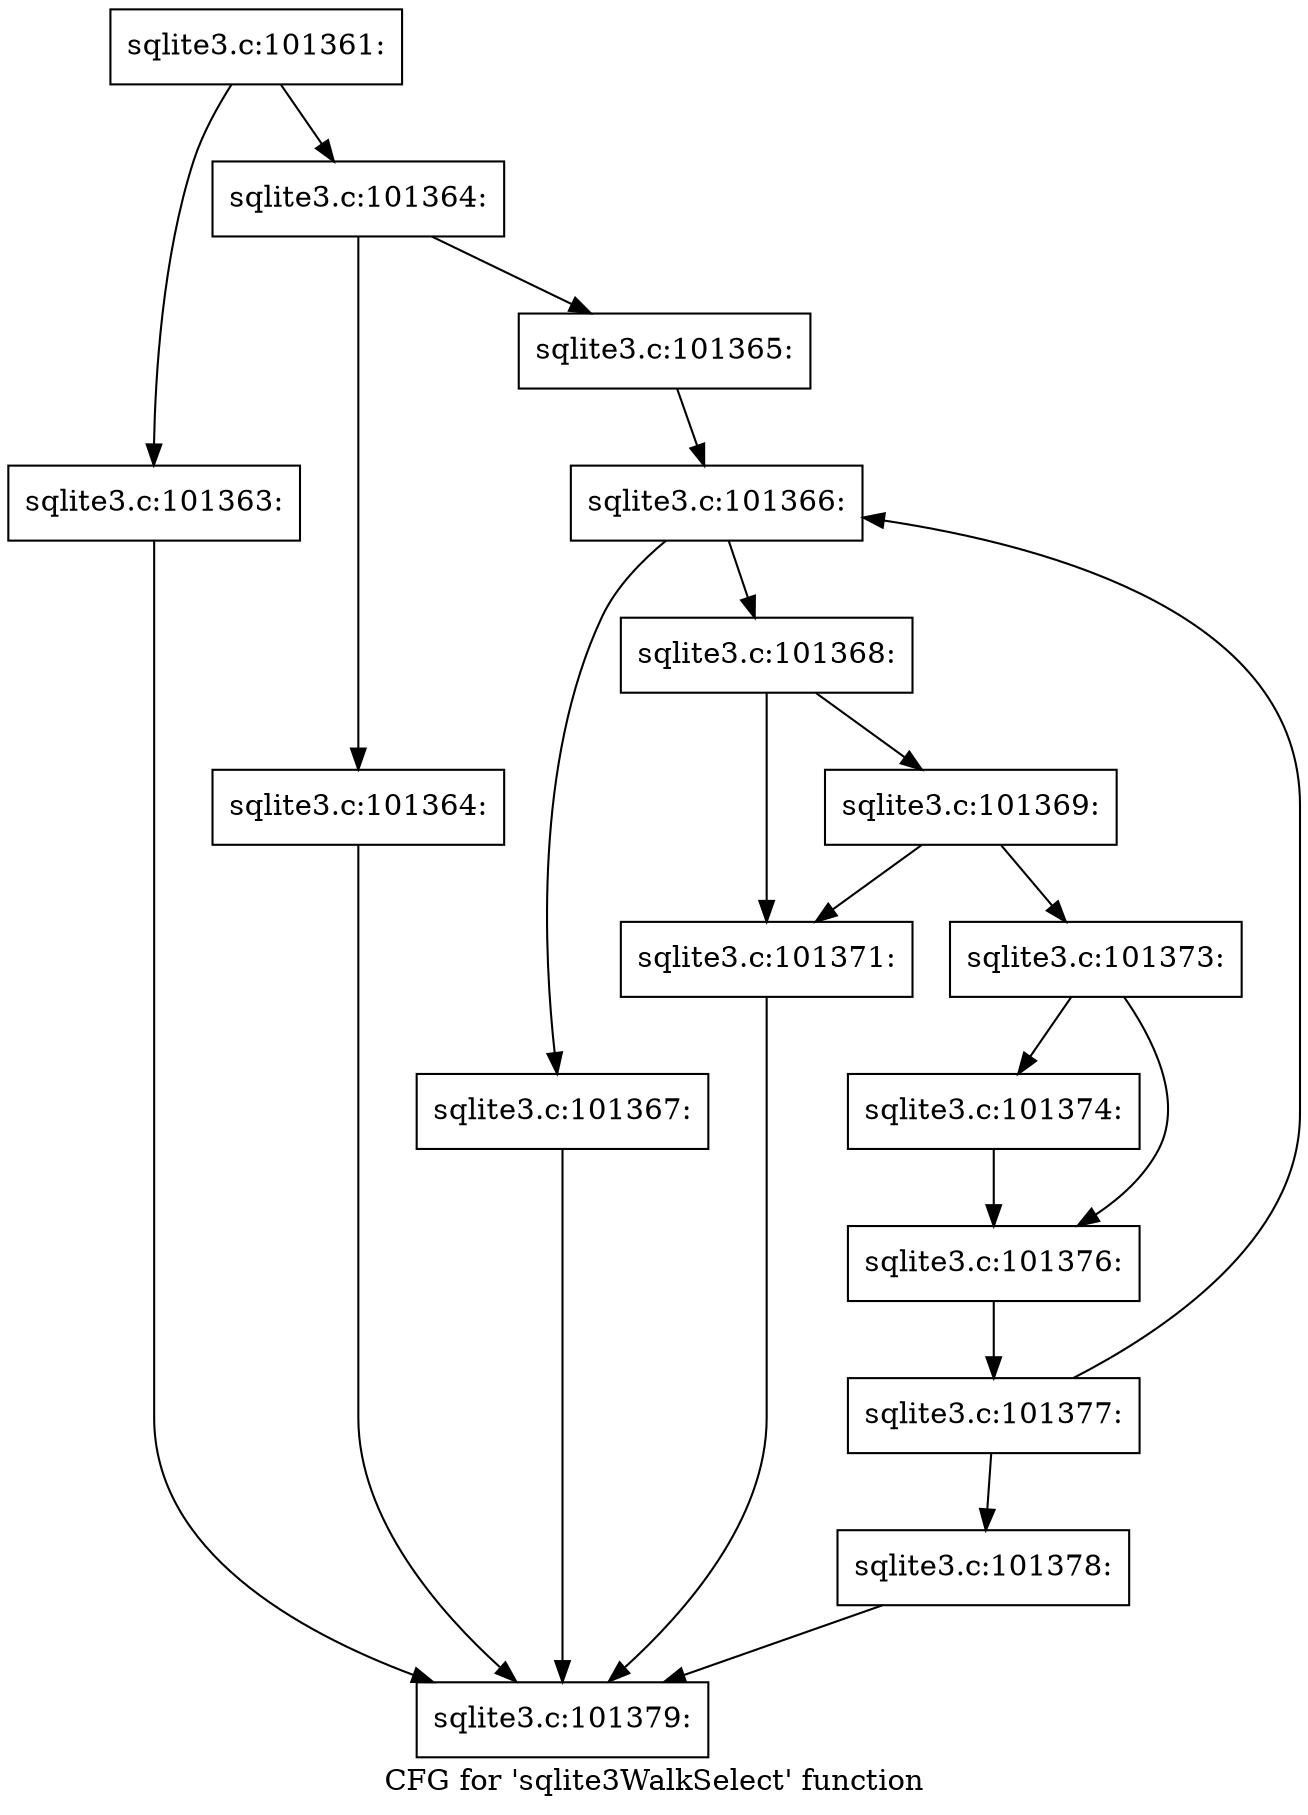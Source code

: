 digraph "CFG for 'sqlite3WalkSelect' function" {
	label="CFG for 'sqlite3WalkSelect' function";

	Node0x55c0f8b4c390 [shape=record,label="{sqlite3.c:101361:}"];
	Node0x55c0f8b4c390 -> Node0x55c0f8b533d0;
	Node0x55c0f8b4c390 -> Node0x55c0f8b53d00;
	Node0x55c0f8b533d0 [shape=record,label="{sqlite3.c:101363:}"];
	Node0x55c0f8b533d0 -> Node0x55c0f5ecbdc0;
	Node0x55c0f8b53d00 [shape=record,label="{sqlite3.c:101364:}"];
	Node0x55c0f8b53d00 -> Node0x55c0f8b540b0;
	Node0x55c0f8b53d00 -> Node0x55c0f8b54100;
	Node0x55c0f8b540b0 [shape=record,label="{sqlite3.c:101364:}"];
	Node0x55c0f8b540b0 -> Node0x55c0f5ecbdc0;
	Node0x55c0f8b54100 [shape=record,label="{sqlite3.c:101365:}"];
	Node0x55c0f8b54100 -> Node0x55c0f8b54750;
	Node0x55c0f8b54750 [shape=record,label="{sqlite3.c:101366:}"];
	Node0x55c0f8b54750 -> Node0x55c0f8b54e10;
	Node0x55c0f8b54750 -> Node0x55c0f8b54e60;
	Node0x55c0f8b54e10 [shape=record,label="{sqlite3.c:101367:}"];
	Node0x55c0f8b54e10 -> Node0x55c0f5ecbdc0;
	Node0x55c0f8b54e60 [shape=record,label="{sqlite3.c:101368:}"];
	Node0x55c0f8b54e60 -> Node0x55c0f8b553f0;
	Node0x55c0f8b54e60 -> Node0x55c0f8b55490;
	Node0x55c0f8b55490 [shape=record,label="{sqlite3.c:101369:}"];
	Node0x55c0f8b55490 -> Node0x55c0f8b553f0;
	Node0x55c0f8b55490 -> Node0x55c0f8b55440;
	Node0x55c0f8b553f0 [shape=record,label="{sqlite3.c:101371:}"];
	Node0x55c0f8b553f0 -> Node0x55c0f5ecbdc0;
	Node0x55c0f8b55440 [shape=record,label="{sqlite3.c:101373:}"];
	Node0x55c0f8b55440 -> Node0x55c0f5ede720;
	Node0x55c0f8b55440 -> Node0x55c0f5ede1a0;
	Node0x55c0f5ede720 [shape=record,label="{sqlite3.c:101374:}"];
	Node0x55c0f5ede720 -> Node0x55c0f5ede1a0;
	Node0x55c0f5ede1a0 [shape=record,label="{sqlite3.c:101376:}"];
	Node0x55c0f5ede1a0 -> Node0x55c0f8b54700;
	Node0x55c0f8b54700 [shape=record,label="{sqlite3.c:101377:}"];
	Node0x55c0f8b54700 -> Node0x55c0f8b54750;
	Node0x55c0f8b54700 -> Node0x55c0f8b546b0;
	Node0x55c0f8b546b0 [shape=record,label="{sqlite3.c:101378:}"];
	Node0x55c0f8b546b0 -> Node0x55c0f5ecbdc0;
	Node0x55c0f5ecbdc0 [shape=record,label="{sqlite3.c:101379:}"];
}
